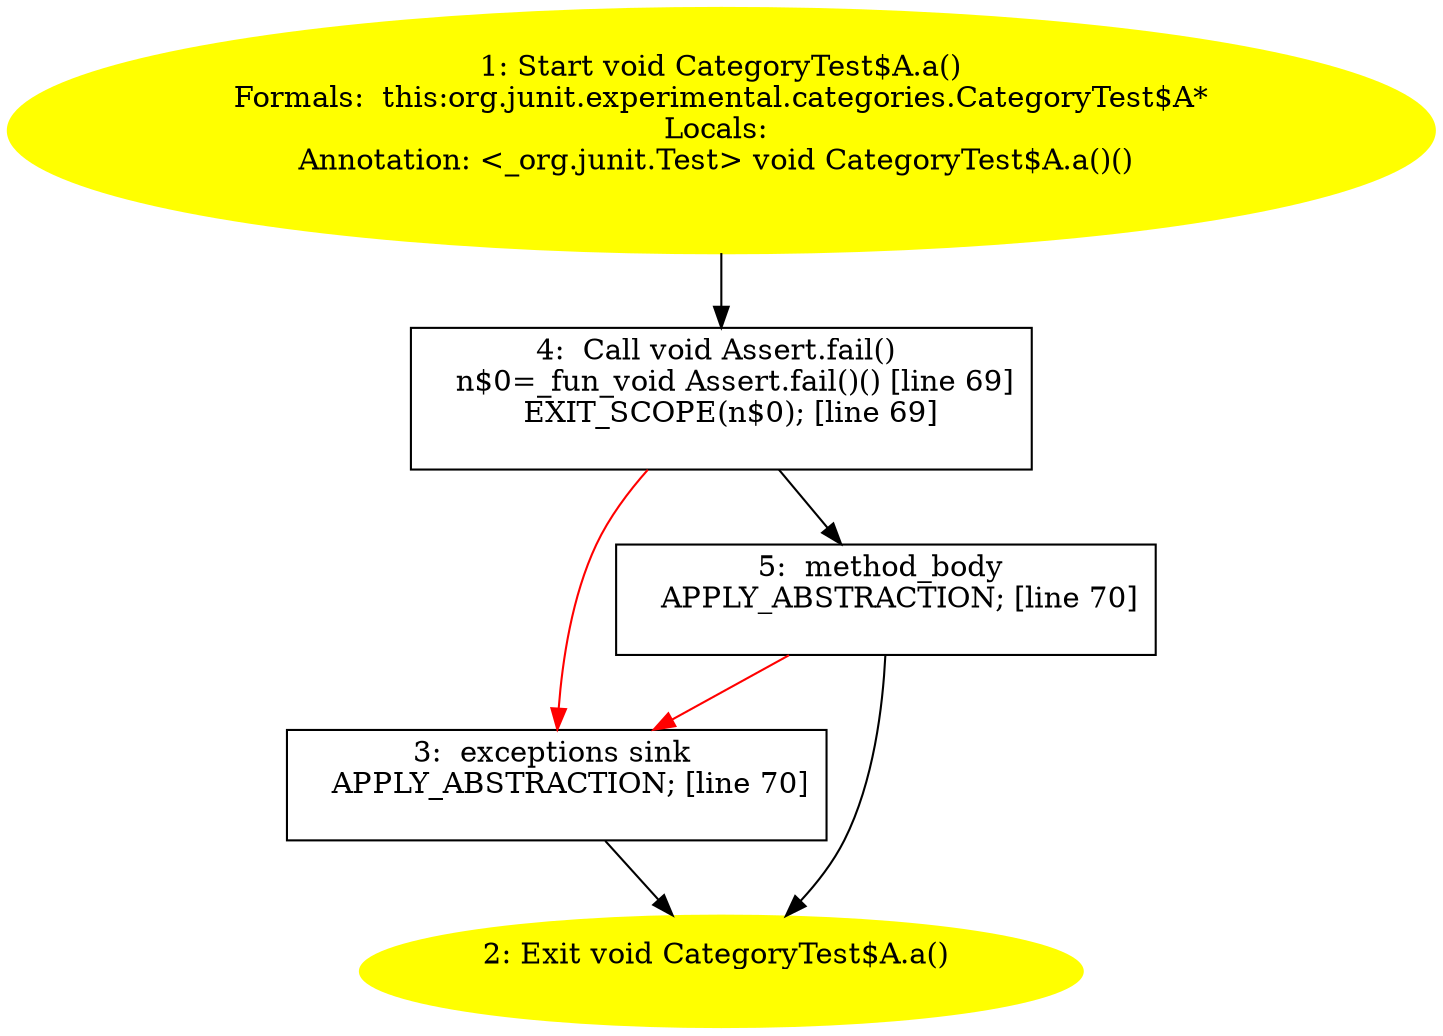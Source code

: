 /* @generated */
digraph cfg {
"org.junit.experimental.categories.CategoryTest$A.a():void.a09b7e83686f79e6e90b8b62cfb5cfac_1" [label="1: Start void CategoryTest$A.a()\nFormals:  this:org.junit.experimental.categories.CategoryTest$A*\nLocals: \nAnnotation: <_org.junit.Test> void CategoryTest$A.a()() \n  " color=yellow style=filled]
	

	 "org.junit.experimental.categories.CategoryTest$A.a():void.a09b7e83686f79e6e90b8b62cfb5cfac_1" -> "org.junit.experimental.categories.CategoryTest$A.a():void.a09b7e83686f79e6e90b8b62cfb5cfac_4" ;
"org.junit.experimental.categories.CategoryTest$A.a():void.a09b7e83686f79e6e90b8b62cfb5cfac_2" [label="2: Exit void CategoryTest$A.a() \n  " color=yellow style=filled]
	

"org.junit.experimental.categories.CategoryTest$A.a():void.a09b7e83686f79e6e90b8b62cfb5cfac_3" [label="3:  exceptions sink \n   APPLY_ABSTRACTION; [line 70]\n " shape="box"]
	

	 "org.junit.experimental.categories.CategoryTest$A.a():void.a09b7e83686f79e6e90b8b62cfb5cfac_3" -> "org.junit.experimental.categories.CategoryTest$A.a():void.a09b7e83686f79e6e90b8b62cfb5cfac_2" ;
"org.junit.experimental.categories.CategoryTest$A.a():void.a09b7e83686f79e6e90b8b62cfb5cfac_4" [label="4:  Call void Assert.fail() \n   n$0=_fun_void Assert.fail()() [line 69]\n  EXIT_SCOPE(n$0); [line 69]\n " shape="box"]
	

	 "org.junit.experimental.categories.CategoryTest$A.a():void.a09b7e83686f79e6e90b8b62cfb5cfac_4" -> "org.junit.experimental.categories.CategoryTest$A.a():void.a09b7e83686f79e6e90b8b62cfb5cfac_5" ;
	 "org.junit.experimental.categories.CategoryTest$A.a():void.a09b7e83686f79e6e90b8b62cfb5cfac_4" -> "org.junit.experimental.categories.CategoryTest$A.a():void.a09b7e83686f79e6e90b8b62cfb5cfac_3" [color="red" ];
"org.junit.experimental.categories.CategoryTest$A.a():void.a09b7e83686f79e6e90b8b62cfb5cfac_5" [label="5:  method_body \n   APPLY_ABSTRACTION; [line 70]\n " shape="box"]
	

	 "org.junit.experimental.categories.CategoryTest$A.a():void.a09b7e83686f79e6e90b8b62cfb5cfac_5" -> "org.junit.experimental.categories.CategoryTest$A.a():void.a09b7e83686f79e6e90b8b62cfb5cfac_2" ;
	 "org.junit.experimental.categories.CategoryTest$A.a():void.a09b7e83686f79e6e90b8b62cfb5cfac_5" -> "org.junit.experimental.categories.CategoryTest$A.a():void.a09b7e83686f79e6e90b8b62cfb5cfac_3" [color="red" ];
}
